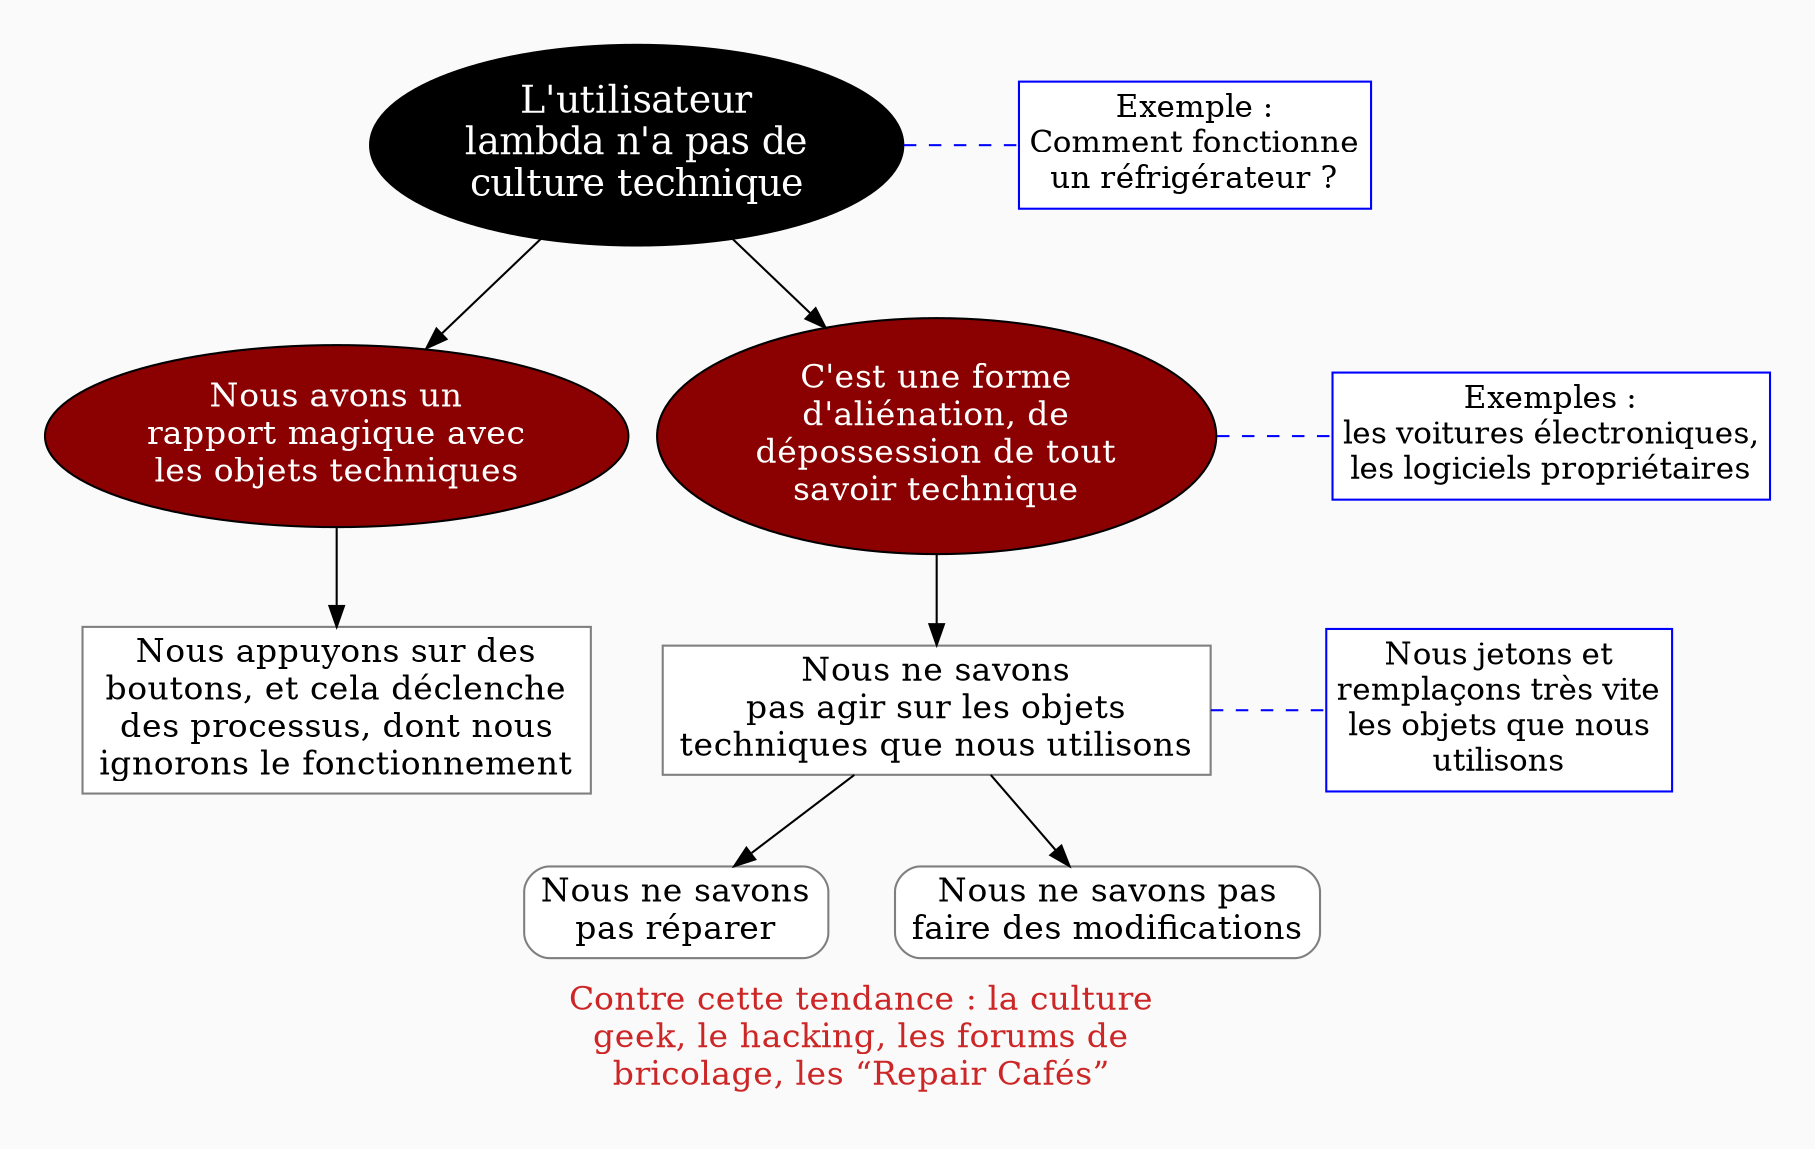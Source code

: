 digraph G {
// Template : diagram
// Usage : cours sur la technique
// Référence : Simondon
//rankdir=LR
splines=curves
bgcolor=grey98
pad=0.3
style=filled
edge[minlen=4]
ranksep=0.1
nodesep=0.2 // valeur à changer ?

// NIVEAU 1
node[style=filled; fillcolor=12 ; fontcolor=white ; fontsize=18]
// a1[label=""]

a1[label="L'utilisateur
lambda n'a pas de
culture technique"]

// NIVEAU 2
node[style=filled;fillcolor=red4;fontcolor=white; fontsize=16]
// b1[label=""]

a1->b0
b0[label="Nous avons un
rapport magique avec
les objets techniques"]

a1->b1
b1[label="C'est une forme
d'aliénation, de
dépossession de tout
savoir technique"]

// NIVEAU 3 (sans intermédiaire)
node [shape=box; style="filled";fillcolor=white;fontcolor=black;color=grey50]
// c1[label=""]

b0->c0
c0[label="Nous appuyons sur des
boutons, et cela déclenche
des processus, dont nous
ignorons le fonctionnement"]

b1->c1
c1[label="Nous ne savons
pas agir sur les objets
techniques que nous utilisons"]

// INTERMEDIAIRE AVANT NIVEAU 3
node[style=filled;fillcolor=grey78;shape=oval]
// [arrowhead=none]
// bc1[label=""]

// NIVEAU 3 (avec intermédiaire)
node[style="filled";fillcolor=white;shape=box;color=grey50]

// c1[label=""]



// NIVEAU 4
node[style="filled, rounded";fillcolor=white;shape=box;color=grey50]

// d1[label=""]
d1[label="Nous ne savons
pas réparer"]
c1->d1

d2[label="Nous ne savons pas
faire des modifications"]
c1->d2

VIDE1[style=invis;shape=point]
{rank=same;d1->VIDE1->d2[minlen=0;style=invis]}

// ETIQUETTES EN ROUGE
node[shape="plaintext";fontcolor=firebrick3;fillcolor=grey98]

// e1[label=< <B>= Titre</B><BR /><BR />Contenu<BR /> >]
// ->e1[minlen=1;style="invis"]

e1[label="Contre cette tendance : la culture
geek, le hacking, les forums de
bricolage, les “Repair Cafés”"]
VIDE1->e1[minlen=1;style="invis"]

// Remarques
node[layer="remarques,remarques+objections";color=blue;shape=box;style="filled";fillcolor=white;margin=0.07;fontcolor=black;fontsize=15]
edge[layer="remarques,remarques+objections";color=blue;arrowhead="none";xlabel="";style="dashed"]

r0[label="Exemple :
Comment fonctionne
un réfrigérateur ?"]
{rank=same;a1->r0}

r1[label="Exemples :
les voitures électroniques,
les logiciels propriétaires"]
{rank=same;b1->r1}

r2[label="Nous jetons et
remplaçons très vite
les objets que nous
utilisons"]
{rank=same;c1->r2}



}


